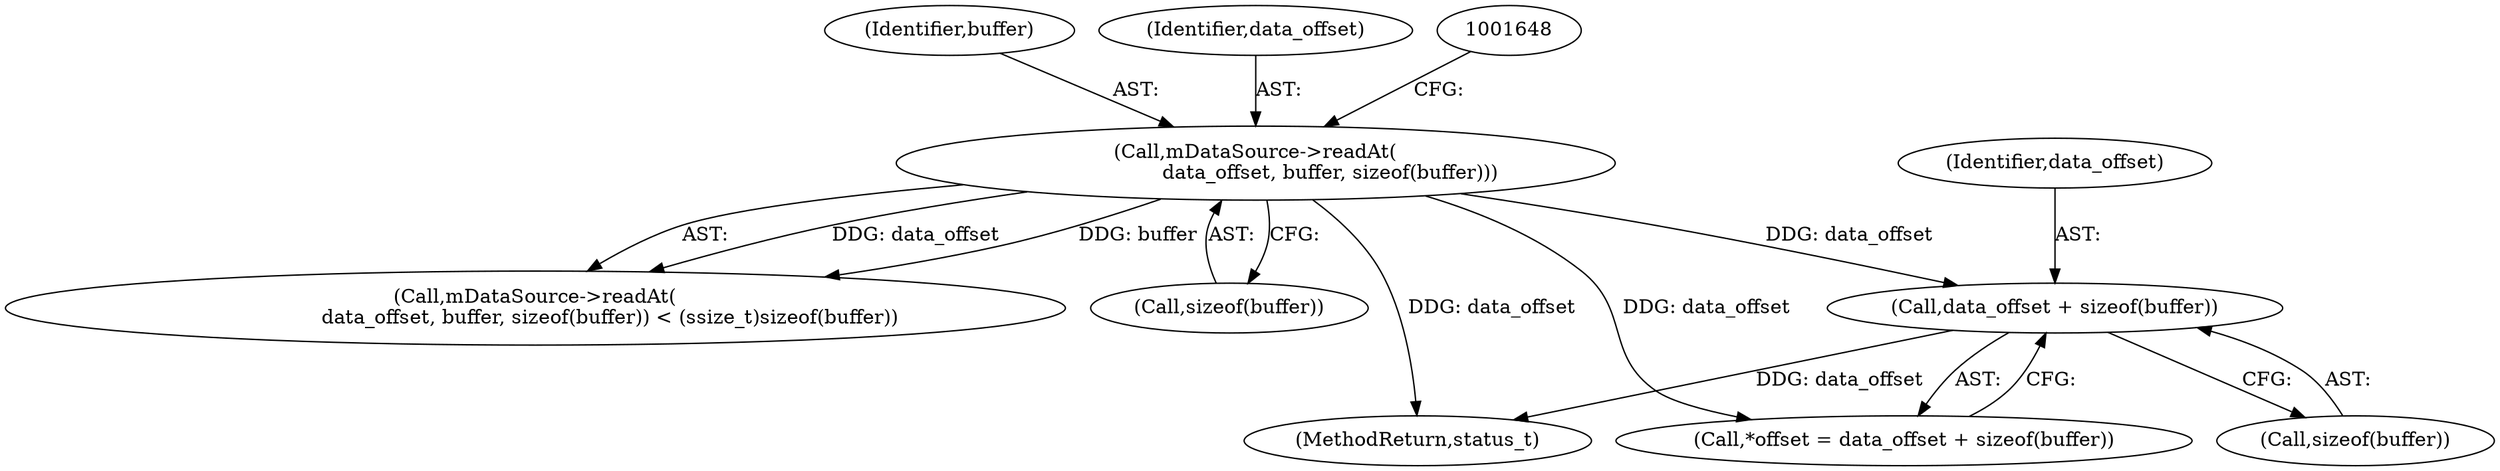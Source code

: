 digraph "0_Android_463a6f807e187828442949d1924e143cf07778c6@API" {
"1001725" [label="(Call,data_offset + sizeof(buffer))"];
"1001642" [label="(Call,mDataSource->readAt(\n                        data_offset, buffer, sizeof(buffer)))"];
"1001722" [label="(Call,*offset = data_offset + sizeof(buffer))"];
"1001642" [label="(Call,mDataSource->readAt(\n                        data_offset, buffer, sizeof(buffer)))"];
"1001641" [label="(Call,mDataSource->readAt(\n                        data_offset, buffer, sizeof(buffer)) < (ssize_t)sizeof(buffer))"];
"1001727" [label="(Call,sizeof(buffer))"];
"1001645" [label="(Call,sizeof(buffer))"];
"1001644" [label="(Identifier,buffer)"];
"1001643" [label="(Identifier,data_offset)"];
"1001726" [label="(Identifier,data_offset)"];
"1001725" [label="(Call,data_offset + sizeof(buffer))"];
"1002911" [label="(MethodReturn,status_t)"];
"1001725" -> "1001722"  [label="AST: "];
"1001725" -> "1001727"  [label="CFG: "];
"1001726" -> "1001725"  [label="AST: "];
"1001727" -> "1001725"  [label="AST: "];
"1001722" -> "1001725"  [label="CFG: "];
"1001725" -> "1002911"  [label="DDG: data_offset"];
"1001642" -> "1001725"  [label="DDG: data_offset"];
"1001642" -> "1001641"  [label="AST: "];
"1001642" -> "1001645"  [label="CFG: "];
"1001643" -> "1001642"  [label="AST: "];
"1001644" -> "1001642"  [label="AST: "];
"1001645" -> "1001642"  [label="AST: "];
"1001648" -> "1001642"  [label="CFG: "];
"1001642" -> "1002911"  [label="DDG: data_offset"];
"1001642" -> "1001641"  [label="DDG: data_offset"];
"1001642" -> "1001641"  [label="DDG: buffer"];
"1001642" -> "1001722"  [label="DDG: data_offset"];
}
